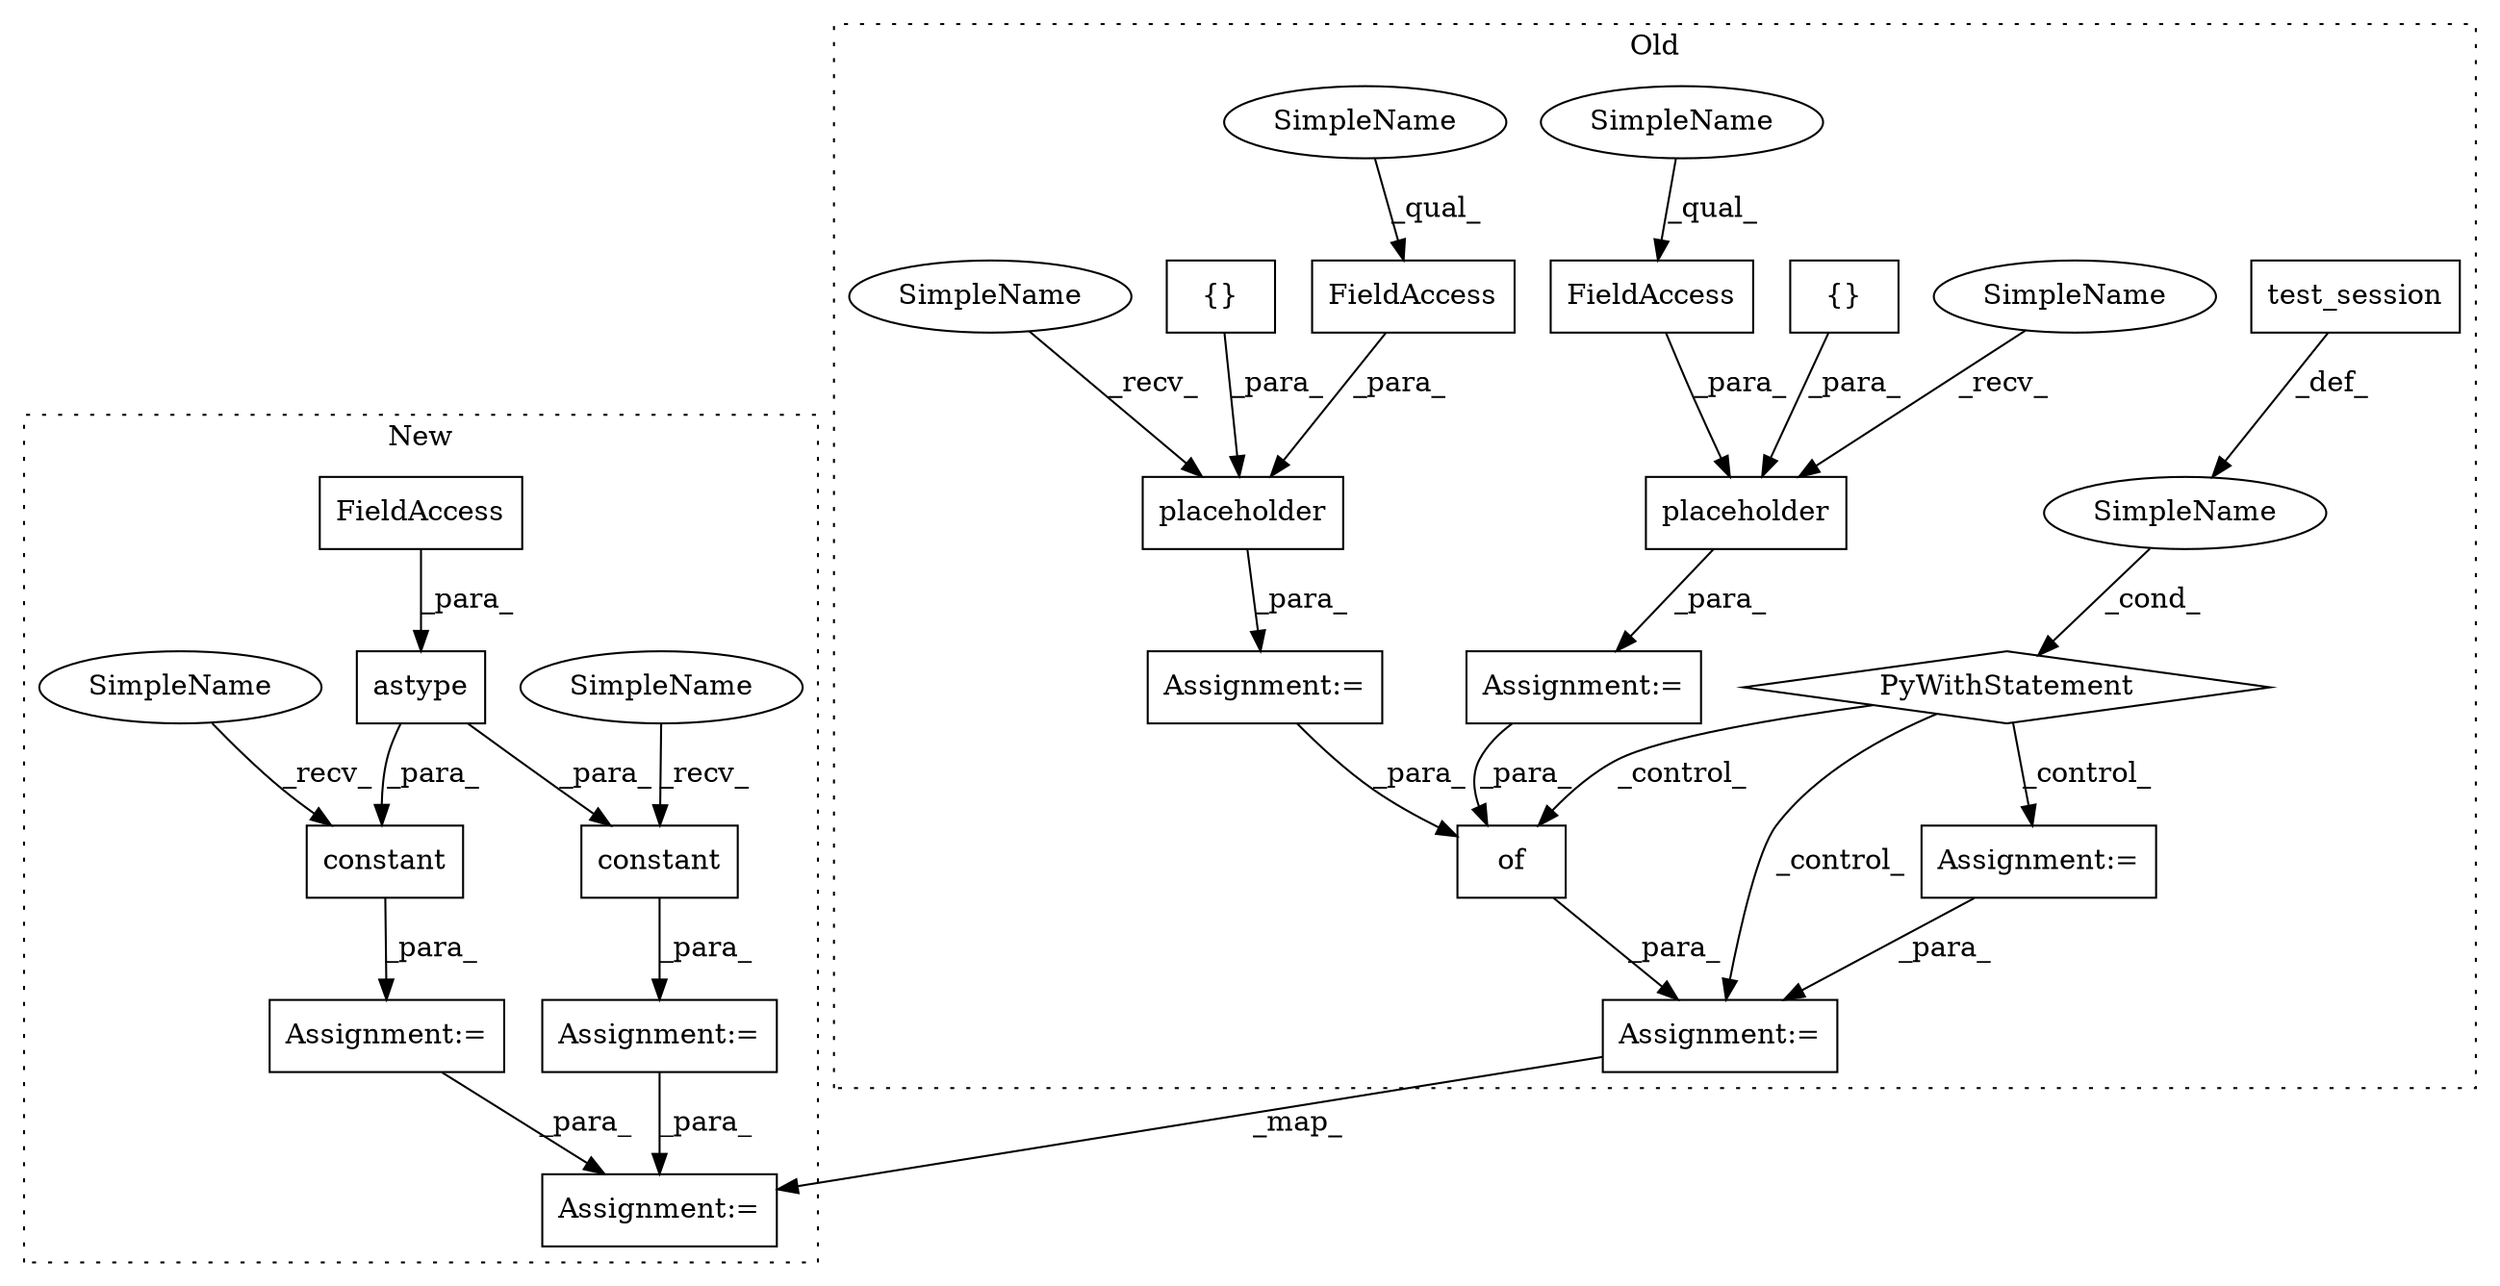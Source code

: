 digraph G {
subgraph cluster0 {
1 [label="test_session" a="32" s="28872" l="14" shape="box"];
4 [label="of" a="32" s="29309,29341" l="3,1" shape="box"];
5 [label="SimpleName" a="42" s="" l="" shape="ellipse"];
6 [label="PyWithStatement" a="104" s="28857,28886" l="10,2" shape="diamond"];
7 [label="placeholder" a="32" s="28692,28737" l="12,1" shape="box"];
8 [label="Assignment:=" a="7" s="28900" l="4" shape="box"];
9 [label="FieldAccess" a="22" s="28704" l="18" shape="box"];
10 [label="{}" a="4" s="28732,28736" l="1,1" shape="box"];
11 [label="Assignment:=" a="7" s="28680" l="1" shape="box"];
14 [label="FieldAccess" a="22" s="28772" l="18" shape="box"];
15 [label="{}" a="4" s="28800,28804" l="1,1" shape="box"];
16 [label="placeholder" a="32" s="28760,28805" l="12,1" shape="box"];
17 [label="Assignment:=" a="7" s="28748" l="1" shape="box"];
19 [label="Assignment:=" a="7" s="29287" l="2" shape="box"];
22 [label="SimpleName" a="42" s="28772" l="10" shape="ellipse"];
23 [label="SimpleName" a="42" s="28749" l="10" shape="ellipse"];
24 [label="SimpleName" a="42" s="28704" l="10" shape="ellipse"];
25 [label="SimpleName" a="42" s="28681" l="10" shape="ellipse"];
label = "Old";
style="dotted";
}
subgraph cluster1 {
2 [label="astype" a="32" s="27118,27138" l="7,1" shape="box"];
3 [label="FieldAccess" a="22" s="27125" l="13" shape="box"];
12 [label="Assignment:=" a="7" s="27189" l="1" shape="box"];
13 [label="constant" a="32" s="27201,27219" l="9,1" shape="box"];
18 [label="Assignment:=" a="7" s="27599" l="2" shape="box"];
20 [label="constant" a="32" s="27475,27491" l="9,1" shape="box"];
21 [label="Assignment:=" a="7" s="27463" l="1" shape="box"];
26 [label="SimpleName" a="42" s="27464" l="10" shape="ellipse"];
27 [label="SimpleName" a="42" s="27190" l="10" shape="ellipse"];
label = "New";
style="dotted";
}
1 -> 5 [label="_def_"];
2 -> 13 [label="_para_"];
2 -> 20 [label="_para_"];
3 -> 2 [label="_para_"];
4 -> 19 [label="_para_"];
5 -> 6 [label="_cond_"];
6 -> 4 [label="_control_"];
6 -> 19 [label="_control_"];
6 -> 8 [label="_control_"];
7 -> 11 [label="_para_"];
8 -> 19 [label="_para_"];
9 -> 7 [label="_para_"];
10 -> 7 [label="_para_"];
11 -> 4 [label="_para_"];
12 -> 18 [label="_para_"];
13 -> 12 [label="_para_"];
14 -> 16 [label="_para_"];
15 -> 16 [label="_para_"];
16 -> 17 [label="_para_"];
17 -> 4 [label="_para_"];
19 -> 18 [label="_map_"];
20 -> 21 [label="_para_"];
21 -> 18 [label="_para_"];
22 -> 14 [label="_qual_"];
23 -> 16 [label="_recv_"];
24 -> 9 [label="_qual_"];
25 -> 7 [label="_recv_"];
26 -> 20 [label="_recv_"];
27 -> 13 [label="_recv_"];
}